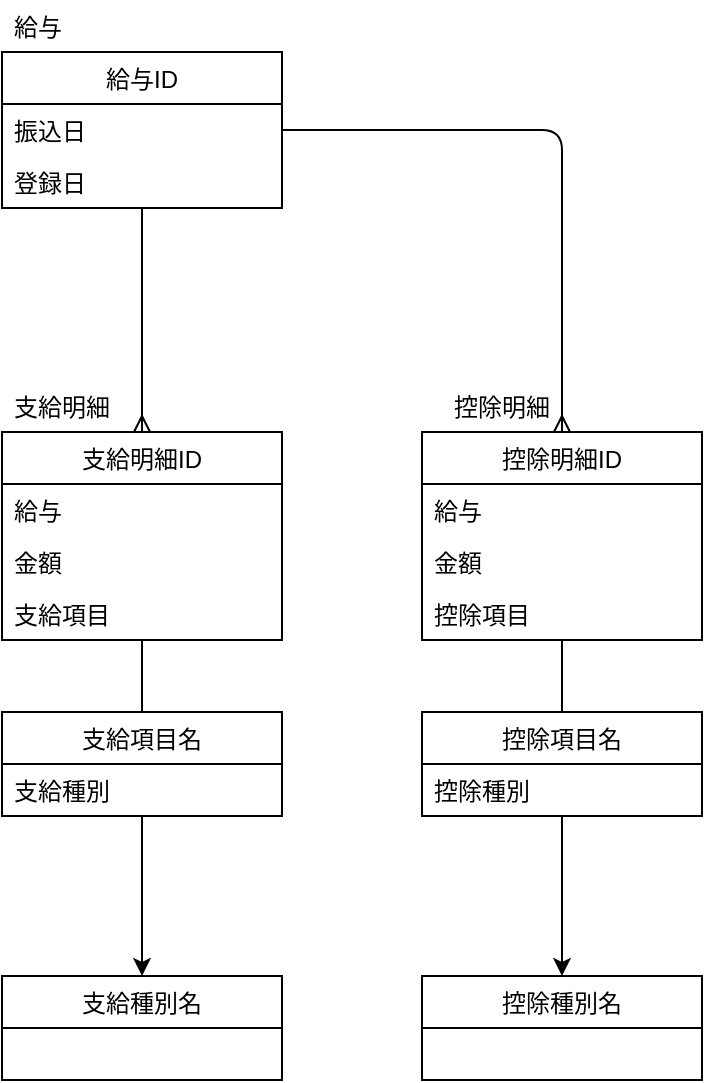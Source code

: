 <mxfile>
    <diagram id="7u8xWlGxDwmsWCIID8Qy" name="ER図">
        <mxGraphModel dx="813" dy="306" grid="1" gridSize="10" guides="1" tooltips="1" connect="1" arrows="1" fold="1" page="1" pageScale="1" pageWidth="827" pageHeight="1169" math="0" shadow="0">
            <root>
                <mxCell id="0"/>
                <mxCell id="1" parent="0"/>
                <mxCell id="49" value="" style="edgeStyle=none;html=1;entryX=0.5;entryY=0;entryDx=0;entryDy=0;endArrow=ERmany;endFill=0;" parent="1" source="2" target="6" edge="1">
                    <mxGeometry relative="1" as="geometry">
                        <mxPoint x="220" y="304" as="targetPoint"/>
                    </mxGeometry>
                </mxCell>
                <mxCell id="2" value="給与ID" style="swimlane;fontStyle=0;childLayout=stackLayout;horizontal=1;startSize=26;horizontalStack=0;resizeParent=1;resizeParentMax=0;resizeLast=0;collapsible=1;marginBottom=0;" parent="1" vertex="1">
                    <mxGeometry x="150" y="120" width="140" height="78" as="geometry"/>
                </mxCell>
                <mxCell id="3" value="振込日" style="text;strokeColor=none;fillColor=none;align=left;verticalAlign=top;spacingLeft=4;spacingRight=4;overflow=hidden;rotatable=0;points=[[0,0.5],[1,0.5]];portConstraint=eastwest;" parent="2" vertex="1">
                    <mxGeometry y="26" width="140" height="26" as="geometry"/>
                </mxCell>
                <mxCell id="4" value="登録日" style="text;strokeColor=none;fillColor=none;align=left;verticalAlign=top;spacingLeft=4;spacingRight=4;overflow=hidden;rotatable=0;points=[[0,0.5],[1,0.5]];portConstraint=eastwest;" parent="2" vertex="1">
                    <mxGeometry y="52" width="140" height="26" as="geometry"/>
                </mxCell>
                <mxCell id="63" value="" style="edgeStyle=none;html=1;endArrow=none;endFill=0;" parent="1" target="58" edge="1" source="6">
                    <mxGeometry relative="1" as="geometry">
                        <mxPoint x="290" y="349" as="sourcePoint"/>
                    </mxGeometry>
                </mxCell>
                <mxCell id="6" value="支給明細ID" style="swimlane;fontStyle=0;childLayout=stackLayout;horizontal=1;startSize=26;horizontalStack=0;resizeParent=1;resizeParentMax=0;resizeLast=0;collapsible=1;marginBottom=0;" parent="1" vertex="1">
                    <mxGeometry x="150" y="310" width="140" height="104" as="geometry"/>
                </mxCell>
                <mxCell id="66" value="給与" style="text;strokeColor=none;fillColor=none;align=left;verticalAlign=top;spacingLeft=4;spacingRight=4;overflow=hidden;rotatable=0;points=[[0,0.5],[1,0.5]];portConstraint=eastwest;" parent="6" vertex="1">
                    <mxGeometry y="26" width="140" height="26" as="geometry"/>
                </mxCell>
                <mxCell id="A_bm3SZqbIAWioPZy2wN-68" value="金額" style="text;strokeColor=none;fillColor=none;align=left;verticalAlign=top;spacingLeft=4;spacingRight=4;overflow=hidden;rotatable=0;points=[[0,0.5],[1,0.5]];portConstraint=eastwest;" parent="6" vertex="1">
                    <mxGeometry y="52" width="140" height="26" as="geometry"/>
                </mxCell>
                <mxCell id="A_bm3SZqbIAWioPZy2wN-69" value="支給項目" style="text;strokeColor=none;fillColor=none;align=left;verticalAlign=top;spacingLeft=4;spacingRight=4;overflow=hidden;rotatable=0;points=[[0,0.5],[1,0.5]];portConstraint=eastwest;" parent="6" vertex="1">
                    <mxGeometry y="78" width="140" height="26" as="geometry"/>
                </mxCell>
                <mxCell id="eid-r7Bw81Uhj7CmUQgu-78" value="" style="edgeStyle=none;html=1;" edge="1" parent="1" source="58" target="eid-r7Bw81Uhj7CmUQgu-76">
                    <mxGeometry relative="1" as="geometry"/>
                </mxCell>
                <mxCell id="58" value="支給項目名" style="swimlane;fontStyle=0;childLayout=stackLayout;horizontal=1;startSize=26;horizontalStack=0;resizeParent=1;resizeParentMax=0;resizeLast=0;collapsible=1;marginBottom=0;" parent="1" vertex="1">
                    <mxGeometry x="150" y="450" width="140" height="52" as="geometry"/>
                </mxCell>
                <mxCell id="eid-r7Bw81Uhj7CmUQgu-75" value="支給種別" style="text;strokeColor=none;fillColor=none;align=left;verticalAlign=top;spacingLeft=4;spacingRight=4;overflow=hidden;rotatable=0;points=[[0,0.5],[1,0.5]];portConstraint=eastwest;" vertex="1" parent="58">
                    <mxGeometry y="26" width="140" height="26" as="geometry"/>
                </mxCell>
                <mxCell id="64" value="控除明細" style="text;strokeColor=none;fillColor=none;align=left;verticalAlign=top;spacingLeft=4;spacingRight=4;overflow=hidden;rotatable=0;points=[[0,0.5],[1,0.5]];portConstraint=eastwest;" parent="1" vertex="1">
                    <mxGeometry x="370" y="284" width="60" height="26" as="geometry"/>
                </mxCell>
                <mxCell id="65" value="支給明細" style="text;strokeColor=none;fillColor=none;align=left;verticalAlign=top;spacingLeft=4;spacingRight=4;overflow=hidden;rotatable=0;points=[[0,0.5],[1,0.5]];portConstraint=eastwest;" parent="1" vertex="1">
                    <mxGeometry x="150" y="284" width="60" height="26" as="geometry"/>
                </mxCell>
                <mxCell id="68" value="給与" style="text;strokeColor=none;fillColor=none;align=left;verticalAlign=top;spacingLeft=4;spacingRight=4;overflow=hidden;rotatable=0;points=[[0,0.5],[1,0.5]];portConstraint=eastwest;" parent="1" vertex="1">
                    <mxGeometry x="150" y="94" width="60" height="26" as="geometry"/>
                </mxCell>
                <mxCell id="FYWnwd3jMkZcbG37Kguv-68" value="控除明細ID" style="swimlane;fontStyle=0;childLayout=stackLayout;horizontal=1;startSize=26;horizontalStack=0;resizeParent=1;resizeParentMax=0;resizeLast=0;collapsible=1;marginBottom=0;" vertex="1" parent="1">
                    <mxGeometry x="360" y="310" width="140" height="104" as="geometry"/>
                </mxCell>
                <mxCell id="FYWnwd3jMkZcbG37Kguv-69" value="給与" style="text;strokeColor=none;fillColor=none;align=left;verticalAlign=top;spacingLeft=4;spacingRight=4;overflow=hidden;rotatable=0;points=[[0,0.5],[1,0.5]];portConstraint=eastwest;" vertex="1" parent="FYWnwd3jMkZcbG37Kguv-68">
                    <mxGeometry y="26" width="140" height="26" as="geometry"/>
                </mxCell>
                <mxCell id="FYWnwd3jMkZcbG37Kguv-70" value="金額" style="text;strokeColor=none;fillColor=none;align=left;verticalAlign=top;spacingLeft=4;spacingRight=4;overflow=hidden;rotatable=0;points=[[0,0.5],[1,0.5]];portConstraint=eastwest;" vertex="1" parent="FYWnwd3jMkZcbG37Kguv-68">
                    <mxGeometry y="52" width="140" height="26" as="geometry"/>
                </mxCell>
                <mxCell id="FYWnwd3jMkZcbG37Kguv-71" value="控除項目" style="text;strokeColor=none;fillColor=none;align=left;verticalAlign=top;spacingLeft=4;spacingRight=4;overflow=hidden;rotatable=0;points=[[0,0.5],[1,0.5]];portConstraint=eastwest;" vertex="1" parent="FYWnwd3jMkZcbG37Kguv-68">
                    <mxGeometry y="78" width="140" height="26" as="geometry"/>
                </mxCell>
                <mxCell id="eid-r7Bw81Uhj7CmUQgu-81" value="" style="edgeStyle=none;html=1;" edge="1" parent="1" source="FYWnwd3jMkZcbG37Kguv-72" target="eid-r7Bw81Uhj7CmUQgu-79">
                    <mxGeometry relative="1" as="geometry"/>
                </mxCell>
                <mxCell id="FYWnwd3jMkZcbG37Kguv-72" value="控除項目名" style="swimlane;fontStyle=0;childLayout=stackLayout;horizontal=1;startSize=26;horizontalStack=0;resizeParent=1;resizeParentMax=0;resizeLast=0;collapsible=1;marginBottom=0;" vertex="1" parent="1">
                    <mxGeometry x="360" y="450" width="140" height="52" as="geometry"/>
                </mxCell>
                <mxCell id="FYWnwd3jMkZcbG37Kguv-73" value="控除種別" style="text;strokeColor=none;fillColor=none;align=left;verticalAlign=top;spacingLeft=4;spacingRight=4;overflow=hidden;rotatable=0;points=[[0,0.5],[1,0.5]];portConstraint=eastwest;" vertex="1" parent="FYWnwd3jMkZcbG37Kguv-72">
                    <mxGeometry y="26" width="140" height="26" as="geometry"/>
                </mxCell>
                <mxCell id="eid-r7Bw81Uhj7CmUQgu-69" value="" style="edgeStyle=none;html=1;entryX=0.5;entryY=0;entryDx=0;entryDy=0;endArrow=ERmany;endFill=0;exitX=1;exitY=0.5;exitDx=0;exitDy=0;" edge="1" parent="1" source="3" target="FYWnwd3jMkZcbG37Kguv-68">
                    <mxGeometry relative="1" as="geometry">
                        <mxPoint x="230" y="320" as="targetPoint"/>
                        <mxPoint x="230" y="208" as="sourcePoint"/>
                        <Array as="points">
                            <mxPoint x="430" y="159"/>
                        </Array>
                    </mxGeometry>
                </mxCell>
                <mxCell id="eid-r7Bw81Uhj7CmUQgu-70" value="" style="edgeStyle=none;html=1;endArrow=none;endFill=0;" edge="1" parent="1" source="FYWnwd3jMkZcbG37Kguv-68" target="FYWnwd3jMkZcbG37Kguv-72">
                    <mxGeometry relative="1" as="geometry">
                        <mxPoint x="230" y="424" as="sourcePoint"/>
                        <mxPoint x="230" y="460" as="targetPoint"/>
                    </mxGeometry>
                </mxCell>
                <mxCell id="eid-r7Bw81Uhj7CmUQgu-76" value="支給種別名" style="swimlane;fontStyle=0;childLayout=stackLayout;horizontal=1;startSize=26;horizontalStack=0;resizeParent=1;resizeParentMax=0;resizeLast=0;collapsible=1;marginBottom=0;" vertex="1" parent="1">
                    <mxGeometry x="150" y="582" width="140" height="52" as="geometry"/>
                </mxCell>
                <mxCell id="eid-r7Bw81Uhj7CmUQgu-79" value="控除種別名" style="swimlane;fontStyle=0;childLayout=stackLayout;horizontal=1;startSize=26;horizontalStack=0;resizeParent=1;resizeParentMax=0;resizeLast=0;collapsible=1;marginBottom=0;" vertex="1" parent="1">
                    <mxGeometry x="360" y="582" width="140" height="52" as="geometry"/>
                </mxCell>
            </root>
        </mxGraphModel>
    </diagram>
    <diagram id="z3fLJjMkuR732207H3CI" name="Table">
        <mxGraphModel dx="1000" dy="306" grid="1" gridSize="10" guides="1" tooltips="1" connect="1" arrows="1" fold="1" page="1" pageScale="1" pageWidth="827" pageHeight="1169" math="0" shadow="0">
            <root>
                <mxCell id="06DrlIpqnhFIiwe-bkEg-0"/>
                <mxCell id="06DrlIpqnhFIiwe-bkEg-1" parent="06DrlIpqnhFIiwe-bkEg-0"/>
                <mxCell id="06DrlIpqnhFIiwe-bkEg-2" value="給与テーブル" style="shape=table;startSize=30;container=1;collapsible=0;childLayout=tableLayout;fixedRows=1;rowLines=0;fontStyle=1;align=center;pointerEvents=1;" parent="06DrlIpqnhFIiwe-bkEg-1" vertex="1">
                    <mxGeometry x="80" y="80" width="180" height="150" as="geometry"/>
                </mxCell>
                <mxCell id="06DrlIpqnhFIiwe-bkEg-3" value="" style="shape=partialRectangle;html=1;whiteSpace=wrap;collapsible=0;dropTarget=0;pointerEvents=1;fillColor=none;top=0;left=0;bottom=1;right=0;points=[[0,0.5],[1,0.5]];portConstraint=eastwest;" parent="06DrlIpqnhFIiwe-bkEg-2" vertex="1">
                    <mxGeometry y="30" width="180" height="30" as="geometry"/>
                </mxCell>
                <mxCell id="06DrlIpqnhFIiwe-bkEg-4" value="英数字" style="shape=partialRectangle;html=1;whiteSpace=wrap;connectable=0;fillColor=none;top=0;left=0;bottom=0;right=0;overflow=hidden;pointerEvents=1;" parent="06DrlIpqnhFIiwe-bkEg-3" vertex="1">
                    <mxGeometry width="40" height="30" as="geometry"/>
                </mxCell>
                <mxCell id="06DrlIpqnhFIiwe-bkEg-5" value="給与ID" style="shape=partialRectangle;html=1;whiteSpace=wrap;connectable=0;fillColor=none;top=0;left=0;bottom=0;right=0;align=left;spacingLeft=6;overflow=hidden;pointerEvents=1;" parent="06DrlIpqnhFIiwe-bkEg-3" vertex="1">
                    <mxGeometry x="40" width="140" height="30" as="geometry"/>
                </mxCell>
                <mxCell id="06DrlIpqnhFIiwe-bkEg-6" value="" style="shape=partialRectangle;html=1;whiteSpace=wrap;collapsible=0;dropTarget=0;pointerEvents=1;fillColor=none;top=0;left=0;bottom=0;right=0;points=[[0,0.5],[1,0.5]];portConstraint=eastwest;" parent="06DrlIpqnhFIiwe-bkEg-2" vertex="1">
                    <mxGeometry y="60" width="180" height="30" as="geometry"/>
                </mxCell>
                <mxCell id="06DrlIpqnhFIiwe-bkEg-7" value="日付" style="shape=partialRectangle;html=1;whiteSpace=wrap;connectable=0;fillColor=none;top=0;left=0;bottom=0;right=0;overflow=hidden;pointerEvents=1;" parent="06DrlIpqnhFIiwe-bkEg-6" vertex="1">
                    <mxGeometry width="40" height="30" as="geometry"/>
                </mxCell>
                <mxCell id="06DrlIpqnhFIiwe-bkEg-8" value="振込日" style="shape=partialRectangle;html=1;whiteSpace=wrap;connectable=0;fillColor=none;top=0;left=0;bottom=0;right=0;align=left;spacingLeft=6;overflow=hidden;pointerEvents=1;" parent="06DrlIpqnhFIiwe-bkEg-6" vertex="1">
                    <mxGeometry x="40" width="140" height="30" as="geometry"/>
                </mxCell>
                <mxCell id="06DrlIpqnhFIiwe-bkEg-9" value="" style="shape=partialRectangle;html=1;whiteSpace=wrap;collapsible=0;dropTarget=0;pointerEvents=1;fillColor=none;top=0;left=0;bottom=0;right=0;points=[[0,0.5],[1,0.5]];portConstraint=eastwest;" parent="06DrlIpqnhFIiwe-bkEg-2" vertex="1">
                    <mxGeometry y="90" width="180" height="30" as="geometry"/>
                </mxCell>
                <mxCell id="06DrlIpqnhFIiwe-bkEg-10" value="日付" style="shape=partialRectangle;html=1;whiteSpace=wrap;connectable=0;fillColor=none;top=0;left=0;bottom=0;right=0;overflow=hidden;pointerEvents=1;" parent="06DrlIpqnhFIiwe-bkEg-9" vertex="1">
                    <mxGeometry width="40" height="30" as="geometry"/>
                </mxCell>
                <mxCell id="06DrlIpqnhFIiwe-bkEg-11" value="登録日" style="shape=partialRectangle;html=1;whiteSpace=wrap;connectable=0;fillColor=none;top=0;left=0;bottom=0;right=0;align=left;spacingLeft=6;overflow=hidden;pointerEvents=1;" parent="06DrlIpqnhFIiwe-bkEg-9" vertex="1">
                    <mxGeometry x="40" width="140" height="30" as="geometry"/>
                </mxCell>
                <mxCell id="-p_TCnhTnmqZfr5HVQt4-0" value="支給明細テーブル" style="shape=table;startSize=30;container=1;collapsible=0;childLayout=tableLayout;fixedRows=1;rowLines=0;fontStyle=1;align=center;pointerEvents=1;" parent="06DrlIpqnhFIiwe-bkEg-1" vertex="1">
                    <mxGeometry x="80" y="270" width="180" height="180" as="geometry"/>
                </mxCell>
                <mxCell id="-p_TCnhTnmqZfr5HVQt4-1" value="" style="shape=partialRectangle;html=1;whiteSpace=wrap;collapsible=0;dropTarget=0;pointerEvents=1;fillColor=none;top=0;left=0;bottom=1;right=0;points=[[0,0.5],[1,0.5]];portConstraint=eastwest;" parent="-p_TCnhTnmqZfr5HVQt4-0" vertex="1">
                    <mxGeometry y="30" width="180" height="30" as="geometry"/>
                </mxCell>
                <mxCell id="-p_TCnhTnmqZfr5HVQt4-2" value="英数字" style="shape=partialRectangle;html=1;whiteSpace=wrap;connectable=0;fillColor=none;top=0;left=0;bottom=0;right=0;overflow=hidden;pointerEvents=1;" parent="-p_TCnhTnmqZfr5HVQt4-1" vertex="1">
                    <mxGeometry width="40" height="30" as="geometry"/>
                </mxCell>
                <mxCell id="-p_TCnhTnmqZfr5HVQt4-3" value="支給明細ID" style="shape=partialRectangle;html=1;whiteSpace=wrap;connectable=0;fillColor=none;top=0;left=0;bottom=0;right=0;align=left;spacingLeft=6;overflow=hidden;pointerEvents=1;" parent="-p_TCnhTnmqZfr5HVQt4-1" vertex="1">
                    <mxGeometry x="40" width="140" height="30" as="geometry"/>
                </mxCell>
                <mxCell id="-p_TCnhTnmqZfr5HVQt4-4" value="" style="shape=partialRectangle;html=1;whiteSpace=wrap;collapsible=0;dropTarget=0;pointerEvents=1;fillColor=none;top=0;left=0;bottom=0;right=0;points=[[0,0.5],[1,0.5]];portConstraint=eastwest;" parent="-p_TCnhTnmqZfr5HVQt4-0" vertex="1">
                    <mxGeometry y="60" width="180" height="30" as="geometry"/>
                </mxCell>
                <mxCell id="-p_TCnhTnmqZfr5HVQt4-5" value="英数字" style="shape=partialRectangle;html=1;whiteSpace=wrap;connectable=0;fillColor=none;top=0;left=0;bottom=0;right=0;overflow=hidden;pointerEvents=1;" parent="-p_TCnhTnmqZfr5HVQt4-4" vertex="1">
                    <mxGeometry width="40" height="30" as="geometry"/>
                </mxCell>
                <mxCell id="-p_TCnhTnmqZfr5HVQt4-6" value="給与" style="shape=partialRectangle;html=1;whiteSpace=wrap;connectable=0;fillColor=none;top=0;left=0;bottom=0;right=0;align=left;spacingLeft=6;overflow=hidden;pointerEvents=1;" parent="-p_TCnhTnmqZfr5HVQt4-4" vertex="1">
                    <mxGeometry x="40" width="140" height="30" as="geometry"/>
                </mxCell>
                <mxCell id="l_wxfnjlvnUWZL0-dYT4-10" value="" style="shape=partialRectangle;html=1;whiteSpace=wrap;collapsible=0;dropTarget=0;pointerEvents=1;fillColor=none;top=0;left=0;bottom=0;right=0;points=[[0,0.5],[1,0.5]];portConstraint=eastwest;" parent="-p_TCnhTnmqZfr5HVQt4-0" vertex="1">
                    <mxGeometry y="90" width="180" height="30" as="geometry"/>
                </mxCell>
                <mxCell id="l_wxfnjlvnUWZL0-dYT4-11" value="数字" style="shape=partialRectangle;html=1;whiteSpace=wrap;connectable=0;fillColor=none;top=0;left=0;bottom=0;right=0;overflow=hidden;pointerEvents=1;" parent="l_wxfnjlvnUWZL0-dYT4-10" vertex="1">
                    <mxGeometry width="40" height="30" as="geometry"/>
                </mxCell>
                <mxCell id="l_wxfnjlvnUWZL0-dYT4-12" value="金額" style="shape=partialRectangle;html=1;whiteSpace=wrap;connectable=0;fillColor=none;top=0;left=0;bottom=0;right=0;align=left;spacingLeft=6;overflow=hidden;pointerEvents=1;" parent="l_wxfnjlvnUWZL0-dYT4-10" vertex="1">
                    <mxGeometry x="40" width="140" height="30" as="geometry"/>
                </mxCell>
                <mxCell id="l_wxfnjlvnUWZL0-dYT4-13" value="" style="shape=partialRectangle;html=1;whiteSpace=wrap;collapsible=0;dropTarget=0;pointerEvents=1;fillColor=none;top=0;left=0;bottom=0;right=0;points=[[0,0.5],[1,0.5]];portConstraint=eastwest;" parent="-p_TCnhTnmqZfr5HVQt4-0" vertex="1">
                    <mxGeometry y="120" width="180" height="30" as="geometry"/>
                </mxCell>
                <mxCell id="l_wxfnjlvnUWZL0-dYT4-14" value="英数字" style="shape=partialRectangle;html=1;whiteSpace=wrap;connectable=0;fillColor=none;top=0;left=0;bottom=0;right=0;overflow=hidden;pointerEvents=1;" parent="l_wxfnjlvnUWZL0-dYT4-13" vertex="1">
                    <mxGeometry width="40" height="30" as="geometry"/>
                </mxCell>
                <mxCell id="l_wxfnjlvnUWZL0-dYT4-15" value="支給種別" style="shape=partialRectangle;html=1;whiteSpace=wrap;connectable=0;fillColor=none;top=0;left=0;bottom=0;right=0;align=left;spacingLeft=6;overflow=hidden;pointerEvents=1;" parent="l_wxfnjlvnUWZL0-dYT4-13" vertex="1">
                    <mxGeometry x="40" width="140" height="30" as="geometry"/>
                </mxCell>
                <mxCell id="l_wxfnjlvnUWZL0-dYT4-0" value="支給種別テーブル" style="shape=table;startSize=30;container=1;collapsible=0;childLayout=tableLayout;fixedRows=1;rowLines=0;fontStyle=1;align=center;pointerEvents=1;" parent="06DrlIpqnhFIiwe-bkEg-1" vertex="1">
                    <mxGeometry x="80" y="490" width="180" height="120" as="geometry"/>
                </mxCell>
                <mxCell id="l_wxfnjlvnUWZL0-dYT4-1" value="" style="shape=partialRectangle;html=1;whiteSpace=wrap;collapsible=0;dropTarget=0;pointerEvents=1;fillColor=none;top=0;left=0;bottom=1;right=0;points=[[0,0.5],[1,0.5]];portConstraint=eastwest;" parent="l_wxfnjlvnUWZL0-dYT4-0" vertex="1">
                    <mxGeometry y="30" width="180" height="30" as="geometry"/>
                </mxCell>
                <mxCell id="l_wxfnjlvnUWZL0-dYT4-2" value="英数字" style="shape=partialRectangle;html=1;whiteSpace=wrap;connectable=0;fillColor=none;top=0;left=0;bottom=0;right=0;overflow=hidden;pointerEvents=1;" parent="l_wxfnjlvnUWZL0-dYT4-1" vertex="1">
                    <mxGeometry width="40" height="30" as="geometry"/>
                </mxCell>
                <mxCell id="l_wxfnjlvnUWZL0-dYT4-3" value="支給種別ID" style="shape=partialRectangle;html=1;whiteSpace=wrap;connectable=0;fillColor=none;top=0;left=0;bottom=0;right=0;align=left;spacingLeft=6;overflow=hidden;pointerEvents=1;" parent="l_wxfnjlvnUWZL0-dYT4-1" vertex="1">
                    <mxGeometry x="40" width="140" height="30" as="geometry"/>
                </mxCell>
                <mxCell id="l_wxfnjlvnUWZL0-dYT4-4" value="" style="shape=partialRectangle;html=1;whiteSpace=wrap;collapsible=0;dropTarget=0;pointerEvents=1;fillColor=none;top=0;left=0;bottom=0;right=0;points=[[0,0.5],[1,0.5]];portConstraint=eastwest;" parent="l_wxfnjlvnUWZL0-dYT4-0" vertex="1">
                    <mxGeometry y="60" width="180" height="30" as="geometry"/>
                </mxCell>
                <mxCell id="l_wxfnjlvnUWZL0-dYT4-5" value="文字列" style="shape=partialRectangle;html=1;whiteSpace=wrap;connectable=0;fillColor=none;top=0;left=0;bottom=0;right=0;overflow=hidden;pointerEvents=1;" parent="l_wxfnjlvnUWZL0-dYT4-4" vertex="1">
                    <mxGeometry width="40" height="30" as="geometry"/>
                </mxCell>
                <mxCell id="l_wxfnjlvnUWZL0-dYT4-6" value="支給種別名" style="shape=partialRectangle;html=1;whiteSpace=wrap;connectable=0;fillColor=none;top=0;left=0;bottom=0;right=0;align=left;spacingLeft=6;overflow=hidden;pointerEvents=1;" parent="l_wxfnjlvnUWZL0-dYT4-4" vertex="1">
                    <mxGeometry x="40" width="140" height="30" as="geometry"/>
                </mxCell>
                <mxCell id="o2bjP8wMytItVi40_jB4-0" value="控除明細テーブル" style="shape=table;startSize=30;container=1;collapsible=0;childLayout=tableLayout;fixedRows=1;rowLines=0;fontStyle=1;align=center;pointerEvents=1;" vertex="1" parent="06DrlIpqnhFIiwe-bkEg-1">
                    <mxGeometry x="320" y="270" width="180" height="180" as="geometry"/>
                </mxCell>
                <mxCell id="o2bjP8wMytItVi40_jB4-1" value="" style="shape=partialRectangle;html=1;whiteSpace=wrap;collapsible=0;dropTarget=0;pointerEvents=1;fillColor=none;top=0;left=0;bottom=1;right=0;points=[[0,0.5],[1,0.5]];portConstraint=eastwest;" vertex="1" parent="o2bjP8wMytItVi40_jB4-0">
                    <mxGeometry y="30" width="180" height="30" as="geometry"/>
                </mxCell>
                <mxCell id="o2bjP8wMytItVi40_jB4-2" value="英数字" style="shape=partialRectangle;html=1;whiteSpace=wrap;connectable=0;fillColor=none;top=0;left=0;bottom=0;right=0;overflow=hidden;pointerEvents=1;" vertex="1" parent="o2bjP8wMytItVi40_jB4-1">
                    <mxGeometry width="40" height="30" as="geometry"/>
                </mxCell>
                <mxCell id="o2bjP8wMytItVi40_jB4-3" value="控除明細ID" style="shape=partialRectangle;html=1;whiteSpace=wrap;connectable=0;fillColor=none;top=0;left=0;bottom=0;right=0;align=left;spacingLeft=6;overflow=hidden;pointerEvents=1;" vertex="1" parent="o2bjP8wMytItVi40_jB4-1">
                    <mxGeometry x="40" width="140" height="30" as="geometry"/>
                </mxCell>
                <mxCell id="o2bjP8wMytItVi40_jB4-4" value="" style="shape=partialRectangle;html=1;whiteSpace=wrap;collapsible=0;dropTarget=0;pointerEvents=1;fillColor=none;top=0;left=0;bottom=0;right=0;points=[[0,0.5],[1,0.5]];portConstraint=eastwest;" vertex="1" parent="o2bjP8wMytItVi40_jB4-0">
                    <mxGeometry y="60" width="180" height="30" as="geometry"/>
                </mxCell>
                <mxCell id="o2bjP8wMytItVi40_jB4-5" value="英数字" style="shape=partialRectangle;html=1;whiteSpace=wrap;connectable=0;fillColor=none;top=0;left=0;bottom=0;right=0;overflow=hidden;pointerEvents=1;" vertex="1" parent="o2bjP8wMytItVi40_jB4-4">
                    <mxGeometry width="40" height="30" as="geometry"/>
                </mxCell>
                <mxCell id="o2bjP8wMytItVi40_jB4-6" value="給与" style="shape=partialRectangle;html=1;whiteSpace=wrap;connectable=0;fillColor=none;top=0;left=0;bottom=0;right=0;align=left;spacingLeft=6;overflow=hidden;pointerEvents=1;" vertex="1" parent="o2bjP8wMytItVi40_jB4-4">
                    <mxGeometry x="40" width="140" height="30" as="geometry"/>
                </mxCell>
                <mxCell id="o2bjP8wMytItVi40_jB4-7" value="" style="shape=partialRectangle;html=1;whiteSpace=wrap;collapsible=0;dropTarget=0;pointerEvents=1;fillColor=none;top=0;left=0;bottom=0;right=0;points=[[0,0.5],[1,0.5]];portConstraint=eastwest;" vertex="1" parent="o2bjP8wMytItVi40_jB4-0">
                    <mxGeometry y="90" width="180" height="30" as="geometry"/>
                </mxCell>
                <mxCell id="o2bjP8wMytItVi40_jB4-8" value="数字" style="shape=partialRectangle;html=1;whiteSpace=wrap;connectable=0;fillColor=none;top=0;left=0;bottom=0;right=0;overflow=hidden;pointerEvents=1;" vertex="1" parent="o2bjP8wMytItVi40_jB4-7">
                    <mxGeometry width="40" height="30" as="geometry"/>
                </mxCell>
                <mxCell id="o2bjP8wMytItVi40_jB4-9" value="金額" style="shape=partialRectangle;html=1;whiteSpace=wrap;connectable=0;fillColor=none;top=0;left=0;bottom=0;right=0;align=left;spacingLeft=6;overflow=hidden;pointerEvents=1;" vertex="1" parent="o2bjP8wMytItVi40_jB4-7">
                    <mxGeometry x="40" width="140" height="30" as="geometry"/>
                </mxCell>
                <mxCell id="o2bjP8wMytItVi40_jB4-10" value="" style="shape=partialRectangle;html=1;whiteSpace=wrap;collapsible=0;dropTarget=0;pointerEvents=1;fillColor=none;top=0;left=0;bottom=0;right=0;points=[[0,0.5],[1,0.5]];portConstraint=eastwest;" vertex="1" parent="o2bjP8wMytItVi40_jB4-0">
                    <mxGeometry y="120" width="180" height="30" as="geometry"/>
                </mxCell>
                <mxCell id="o2bjP8wMytItVi40_jB4-11" value="英数字" style="shape=partialRectangle;html=1;whiteSpace=wrap;connectable=0;fillColor=none;top=0;left=0;bottom=0;right=0;overflow=hidden;pointerEvents=1;" vertex="1" parent="o2bjP8wMytItVi40_jB4-10">
                    <mxGeometry width="40" height="30" as="geometry"/>
                </mxCell>
                <mxCell id="o2bjP8wMytItVi40_jB4-12" value="控除種別" style="shape=partialRectangle;html=1;whiteSpace=wrap;connectable=0;fillColor=none;top=0;left=0;bottom=0;right=0;align=left;spacingLeft=6;overflow=hidden;pointerEvents=1;" vertex="1" parent="o2bjP8wMytItVi40_jB4-10">
                    <mxGeometry x="40" width="140" height="30" as="geometry"/>
                </mxCell>
                <mxCell id="o2bjP8wMytItVi40_jB4-13" value="控除種別テーブル" style="shape=table;startSize=30;container=1;collapsible=0;childLayout=tableLayout;fixedRows=1;rowLines=0;fontStyle=1;align=center;pointerEvents=1;" vertex="1" parent="06DrlIpqnhFIiwe-bkEg-1">
                    <mxGeometry x="320" y="490" width="180" height="120" as="geometry"/>
                </mxCell>
                <mxCell id="o2bjP8wMytItVi40_jB4-14" value="" style="shape=partialRectangle;html=1;whiteSpace=wrap;collapsible=0;dropTarget=0;pointerEvents=1;fillColor=none;top=0;left=0;bottom=1;right=0;points=[[0,0.5],[1,0.5]];portConstraint=eastwest;" vertex="1" parent="o2bjP8wMytItVi40_jB4-13">
                    <mxGeometry y="30" width="180" height="30" as="geometry"/>
                </mxCell>
                <mxCell id="o2bjP8wMytItVi40_jB4-15" value="英数字" style="shape=partialRectangle;html=1;whiteSpace=wrap;connectable=0;fillColor=none;top=0;left=0;bottom=0;right=0;overflow=hidden;pointerEvents=1;" vertex="1" parent="o2bjP8wMytItVi40_jB4-14">
                    <mxGeometry width="40" height="30" as="geometry"/>
                </mxCell>
                <mxCell id="o2bjP8wMytItVi40_jB4-16" value="控除種別ID" style="shape=partialRectangle;html=1;whiteSpace=wrap;connectable=0;fillColor=none;top=0;left=0;bottom=0;right=0;align=left;spacingLeft=6;overflow=hidden;pointerEvents=1;" vertex="1" parent="o2bjP8wMytItVi40_jB4-14">
                    <mxGeometry x="40" width="140" height="30" as="geometry"/>
                </mxCell>
                <mxCell id="o2bjP8wMytItVi40_jB4-17" value="" style="shape=partialRectangle;html=1;whiteSpace=wrap;collapsible=0;dropTarget=0;pointerEvents=1;fillColor=none;top=0;left=0;bottom=0;right=0;points=[[0,0.5],[1,0.5]];portConstraint=eastwest;" vertex="1" parent="o2bjP8wMytItVi40_jB4-13">
                    <mxGeometry y="60" width="180" height="30" as="geometry"/>
                </mxCell>
                <mxCell id="o2bjP8wMytItVi40_jB4-18" value="文字列" style="shape=partialRectangle;html=1;whiteSpace=wrap;connectable=0;fillColor=none;top=0;left=0;bottom=0;right=0;overflow=hidden;pointerEvents=1;" vertex="1" parent="o2bjP8wMytItVi40_jB4-17">
                    <mxGeometry width="40" height="30" as="geometry"/>
                </mxCell>
                <mxCell id="o2bjP8wMytItVi40_jB4-19" value="控除種別名" style="shape=partialRectangle;html=1;whiteSpace=wrap;connectable=0;fillColor=none;top=0;left=0;bottom=0;right=0;align=left;spacingLeft=6;overflow=hidden;pointerEvents=1;" vertex="1" parent="o2bjP8wMytItVi40_jB4-17">
                    <mxGeometry x="40" width="140" height="30" as="geometry"/>
                </mxCell>
            </root>
        </mxGraphModel>
    </diagram>
    <diagram id="xBYqiBizGPh5x8Ml01NC" name="Page-3">
        <mxGraphModel dx="813" dy="306" grid="1" gridSize="10" guides="1" tooltips="1" connect="1" arrows="1" fold="1" page="1" pageScale="1" pageWidth="827" pageHeight="1169" math="0" shadow="0">
            <root>
                <mxCell id="ehqhrDpNR_dGp3fbswpT-0"/>
                <mxCell id="ehqhrDpNR_dGp3fbswpT-1" parent="ehqhrDpNR_dGp3fbswpT-0"/>
                <mxCell id="ehqhrDpNR_dGp3fbswpT-6" value="Pay" style="swimlane;fontStyle=1;align=center;verticalAlign=top;childLayout=stackLayout;horizontal=1;startSize=26;horizontalStack=0;resizeParent=1;resizeParentMax=0;resizeLast=0;collapsible=1;marginBottom=0;" vertex="1" parent="ehqhrDpNR_dGp3fbswpT-1">
                    <mxGeometry x="160" y="80" width="160" height="398" as="geometry"/>
                </mxCell>
                <mxCell id="ehqhrDpNR_dGp3fbswpT-7" value="private" style="text;strokeColor=none;fillColor=none;align=left;verticalAlign=top;spacingLeft=4;spacingRight=4;overflow=hidden;rotatable=0;points=[[0,0.5],[1,0.5]];portConstraint=eastwest;" vertex="1" parent="ehqhrDpNR_dGp3fbswpT-6">
                    <mxGeometry y="26" width="160" height="26" as="geometry"/>
                </mxCell>
                <mxCell id="UqveWvgT3qIpB1T4jax3-0" value="+ 支給テーブル: pandas" style="text;strokeColor=none;fillColor=none;align=left;verticalAlign=top;spacingLeft=4;spacingRight=4;overflow=hidden;rotatable=0;points=[[0,0.5],[1,0.5]];portConstraint=eastwest;" vertex="1" parent="ehqhrDpNR_dGp3fbswpT-6">
                    <mxGeometry y="52" width="160" height="26" as="geometry"/>
                </mxCell>
                <mxCell id="UqveWvgT3qIpB1T4jax3-1" value="+ 控除テーブル: pandas" style="text;strokeColor=none;fillColor=none;align=left;verticalAlign=top;spacingLeft=4;spacingRight=4;overflow=hidden;rotatable=0;points=[[0,0.5],[1,0.5]];portConstraint=eastwest;" vertex="1" parent="ehqhrDpNR_dGp3fbswpT-6">
                    <mxGeometry y="78" width="160" height="26" as="geometry"/>
                </mxCell>
                <mxCell id="UqveWvgT3qIpB1T4jax3-5" value="public" style="text;strokeColor=none;fillColor=none;align=left;verticalAlign=top;spacingLeft=4;spacingRight=4;overflow=hidden;rotatable=0;points=[[0,0.5],[1,0.5]];portConstraint=eastwest;" vertex="1" parent="ehqhrDpNR_dGp3fbswpT-6">
                    <mxGeometry y="104" width="160" height="26" as="geometry"/>
                </mxCell>
                <mxCell id="UqveWvgT3qIpB1T4jax3-4" value="+ 給料日: datetime.date" style="text;strokeColor=none;fillColor=none;align=left;verticalAlign=top;spacingLeft=4;spacingRight=4;overflow=hidden;rotatable=0;points=[[0,0.5],[1,0.5]];portConstraint=eastwest;" vertex="1" parent="ehqhrDpNR_dGp3fbswpT-6">
                    <mxGeometry y="130" width="160" height="26" as="geometry"/>
                </mxCell>
                <mxCell id="ehqhrDpNR_dGp3fbswpT-8" value="" style="line;strokeWidth=1;fillColor=none;align=left;verticalAlign=middle;spacingTop=-1;spacingLeft=3;spacingRight=3;rotatable=0;labelPosition=right;points=[];portConstraint=eastwest;" vertex="1" parent="ehqhrDpNR_dGp3fbswpT-6">
                    <mxGeometry y="156" width="160" height="8" as="geometry"/>
                </mxCell>
                <mxCell id="UqveWvgT3qIpB1T4jax3-7" value="private" style="text;strokeColor=none;fillColor=none;align=left;verticalAlign=top;spacingLeft=4;spacingRight=4;overflow=hidden;rotatable=0;points=[[0,0.5],[1,0.5]];portConstraint=eastwest;" vertex="1" parent="ehqhrDpNR_dGp3fbswpT-6">
                    <mxGeometry y="164" width="160" height="26" as="geometry"/>
                </mxCell>
                <mxCell id="UqveWvgT3qIpB1T4jax3-6" value="public" style="text;strokeColor=none;fillColor=none;align=left;verticalAlign=top;spacingLeft=4;spacingRight=4;overflow=hidden;rotatable=0;points=[[0,0.5],[1,0.5]];portConstraint=eastwest;" vertex="1" parent="ehqhrDpNR_dGp3fbswpT-6">
                    <mxGeometry y="190" width="160" height="26" as="geometry"/>
                </mxCell>
                <mxCell id="ehqhrDpNR_dGp3fbswpT-9" value="+ 総支給額取得(): int" style="text;strokeColor=none;fillColor=none;align=left;verticalAlign=top;spacingLeft=4;spacingRight=4;overflow=hidden;rotatable=0;points=[[0,0.5],[1,0.5]];portConstraint=eastwest;" vertex="1" parent="ehqhrDpNR_dGp3fbswpT-6">
                    <mxGeometry y="216" width="160" height="26" as="geometry"/>
                </mxCell>
                <mxCell id="UqveWvgT3qIpB1T4jax3-2" value="+ 総控除額取得(): int" style="text;strokeColor=none;fillColor=none;align=left;verticalAlign=top;spacingLeft=4;spacingRight=4;overflow=hidden;rotatable=0;points=[[0,0.5],[1,0.5]];portConstraint=eastwest;" vertex="1" parent="ehqhrDpNR_dGp3fbswpT-6">
                    <mxGeometry y="242" width="160" height="26" as="geometry"/>
                </mxCell>
                <mxCell id="UqveWvgT3qIpB1T4jax3-3" value="+ 差引支給額取得(): int" style="text;strokeColor=none;fillColor=none;align=left;verticalAlign=top;spacingLeft=4;spacingRight=4;overflow=hidden;rotatable=0;points=[[0,0.5],[1,0.5]];portConstraint=eastwest;" vertex="1" parent="ehqhrDpNR_dGp3fbswpT-6">
                    <mxGeometry y="268" width="160" height="26" as="geometry"/>
                </mxCell>
                <mxCell id="UqveWvgT3qIpB1T4jax3-34" value="+ 支給種別計取得(int): int" style="text;strokeColor=none;fillColor=none;align=left;verticalAlign=top;spacingLeft=4;spacingRight=4;overflow=hidden;rotatable=0;points=[[0,0.5],[1,0.5]];portConstraint=eastwest;" vertex="1" parent="ehqhrDpNR_dGp3fbswpT-6">
                    <mxGeometry y="294" width="160" height="26" as="geometry"/>
                </mxCell>
                <mxCell id="UqveWvgT3qIpB1T4jax3-35" value="+ 控除種別計取得(int): int" style="text;strokeColor=none;fillColor=none;align=left;verticalAlign=top;spacingLeft=4;spacingRight=4;overflow=hidden;rotatable=0;points=[[0,0.5],[1,0.5]];portConstraint=eastwest;" vertex="1" parent="ehqhrDpNR_dGp3fbswpT-6">
                    <mxGeometry y="320" width="160" height="26" as="geometry"/>
                </mxCell>
                <mxCell id="UqveWvgT3qIpB1T4jax3-36" value="+ 支給項目追加(str, int, int): void" style="text;strokeColor=none;fillColor=none;align=left;verticalAlign=top;spacingLeft=4;spacingRight=4;overflow=hidden;rotatable=0;points=[[0,0.5],[1,0.5]];portConstraint=eastwest;" vertex="1" parent="ehqhrDpNR_dGp3fbswpT-6">
                    <mxGeometry y="346" width="160" height="26" as="geometry"/>
                </mxCell>
                <mxCell id="UqveWvgT3qIpB1T4jax3-37" value="+ 控除項目追加(str, int, int): void" style="text;strokeColor=none;fillColor=none;align=left;verticalAlign=top;spacingLeft=4;spacingRight=4;overflow=hidden;rotatable=0;points=[[0,0.5],[1,0.5]];portConstraint=eastwest;" vertex="1" parent="ehqhrDpNR_dGp3fbswpT-6">
                    <mxGeometry y="372" width="160" height="26" as="geometry"/>
                </mxCell>
                <mxCell id="UqveWvgT3qIpB1T4jax3-26" value="支給テーブル" style="swimlane;fontStyle=0;childLayout=stackLayout;horizontal=1;startSize=26;fillColor=none;horizontalStack=0;resizeParent=1;resizeParentMax=0;resizeLast=0;collapsible=1;marginBottom=0;" vertex="1" parent="ehqhrDpNR_dGp3fbswpT-1">
                    <mxGeometry x="360" y="140" width="140" height="104" as="geometry"/>
                </mxCell>
                <mxCell id="UqveWvgT3qIpB1T4jax3-27" value="+ name: str" style="text;strokeColor=none;fillColor=none;align=left;verticalAlign=top;spacingLeft=4;spacingRight=4;overflow=hidden;rotatable=0;points=[[0,0.5],[1,0.5]];portConstraint=eastwest;" vertex="1" parent="UqveWvgT3qIpB1T4jax3-26">
                    <mxGeometry y="26" width="140" height="26" as="geometry"/>
                </mxCell>
                <mxCell id="UqveWvgT3qIpB1T4jax3-29" value="+ type: int" style="text;strokeColor=none;fillColor=none;align=left;verticalAlign=top;spacingLeft=4;spacingRight=4;overflow=hidden;rotatable=0;points=[[0,0.5],[1,0.5]];portConstraint=eastwest;" vertex="1" parent="UqveWvgT3qIpB1T4jax3-26">
                    <mxGeometry y="52" width="140" height="26" as="geometry"/>
                </mxCell>
                <mxCell id="UqveWvgT3qIpB1T4jax3-28" value="+ amount: int" style="text;strokeColor=none;fillColor=none;align=left;verticalAlign=top;spacingLeft=4;spacingRight=4;overflow=hidden;rotatable=0;points=[[0,0.5],[1,0.5]];portConstraint=eastwest;" vertex="1" parent="UqveWvgT3qIpB1T4jax3-26">
                    <mxGeometry y="78" width="140" height="26" as="geometry"/>
                </mxCell>
                <mxCell id="UqveWvgT3qIpB1T4jax3-30" value="控除テーブル" style="swimlane;fontStyle=0;childLayout=stackLayout;horizontal=1;startSize=26;fillColor=none;horizontalStack=0;resizeParent=1;resizeParentMax=0;resizeLast=0;collapsible=1;marginBottom=0;" vertex="1" parent="ehqhrDpNR_dGp3fbswpT-1">
                    <mxGeometry x="360" y="260" width="140" height="104" as="geometry"/>
                </mxCell>
                <mxCell id="UqveWvgT3qIpB1T4jax3-31" value="+ name: str" style="text;strokeColor=none;fillColor=none;align=left;verticalAlign=top;spacingLeft=4;spacingRight=4;overflow=hidden;rotatable=0;points=[[0,0.5],[1,0.5]];portConstraint=eastwest;" vertex="1" parent="UqveWvgT3qIpB1T4jax3-30">
                    <mxGeometry y="26" width="140" height="26" as="geometry"/>
                </mxCell>
                <mxCell id="UqveWvgT3qIpB1T4jax3-32" value="+ type: int" style="text;strokeColor=none;fillColor=none;align=left;verticalAlign=top;spacingLeft=4;spacingRight=4;overflow=hidden;rotatable=0;points=[[0,0.5],[1,0.5]];portConstraint=eastwest;" vertex="1" parent="UqveWvgT3qIpB1T4jax3-30">
                    <mxGeometry y="52" width="140" height="26" as="geometry"/>
                </mxCell>
                <mxCell id="UqveWvgT3qIpB1T4jax3-33" value="+ amount: int" style="text;strokeColor=none;fillColor=none;align=left;verticalAlign=top;spacingLeft=4;spacingRight=4;overflow=hidden;rotatable=0;points=[[0,0.5],[1,0.5]];portConstraint=eastwest;" vertex="1" parent="UqveWvgT3qIpB1T4jax3-30">
                    <mxGeometry y="78" width="140" height="26" as="geometry"/>
                </mxCell>
            </root>
        </mxGraphModel>
    </diagram>
</mxfile>